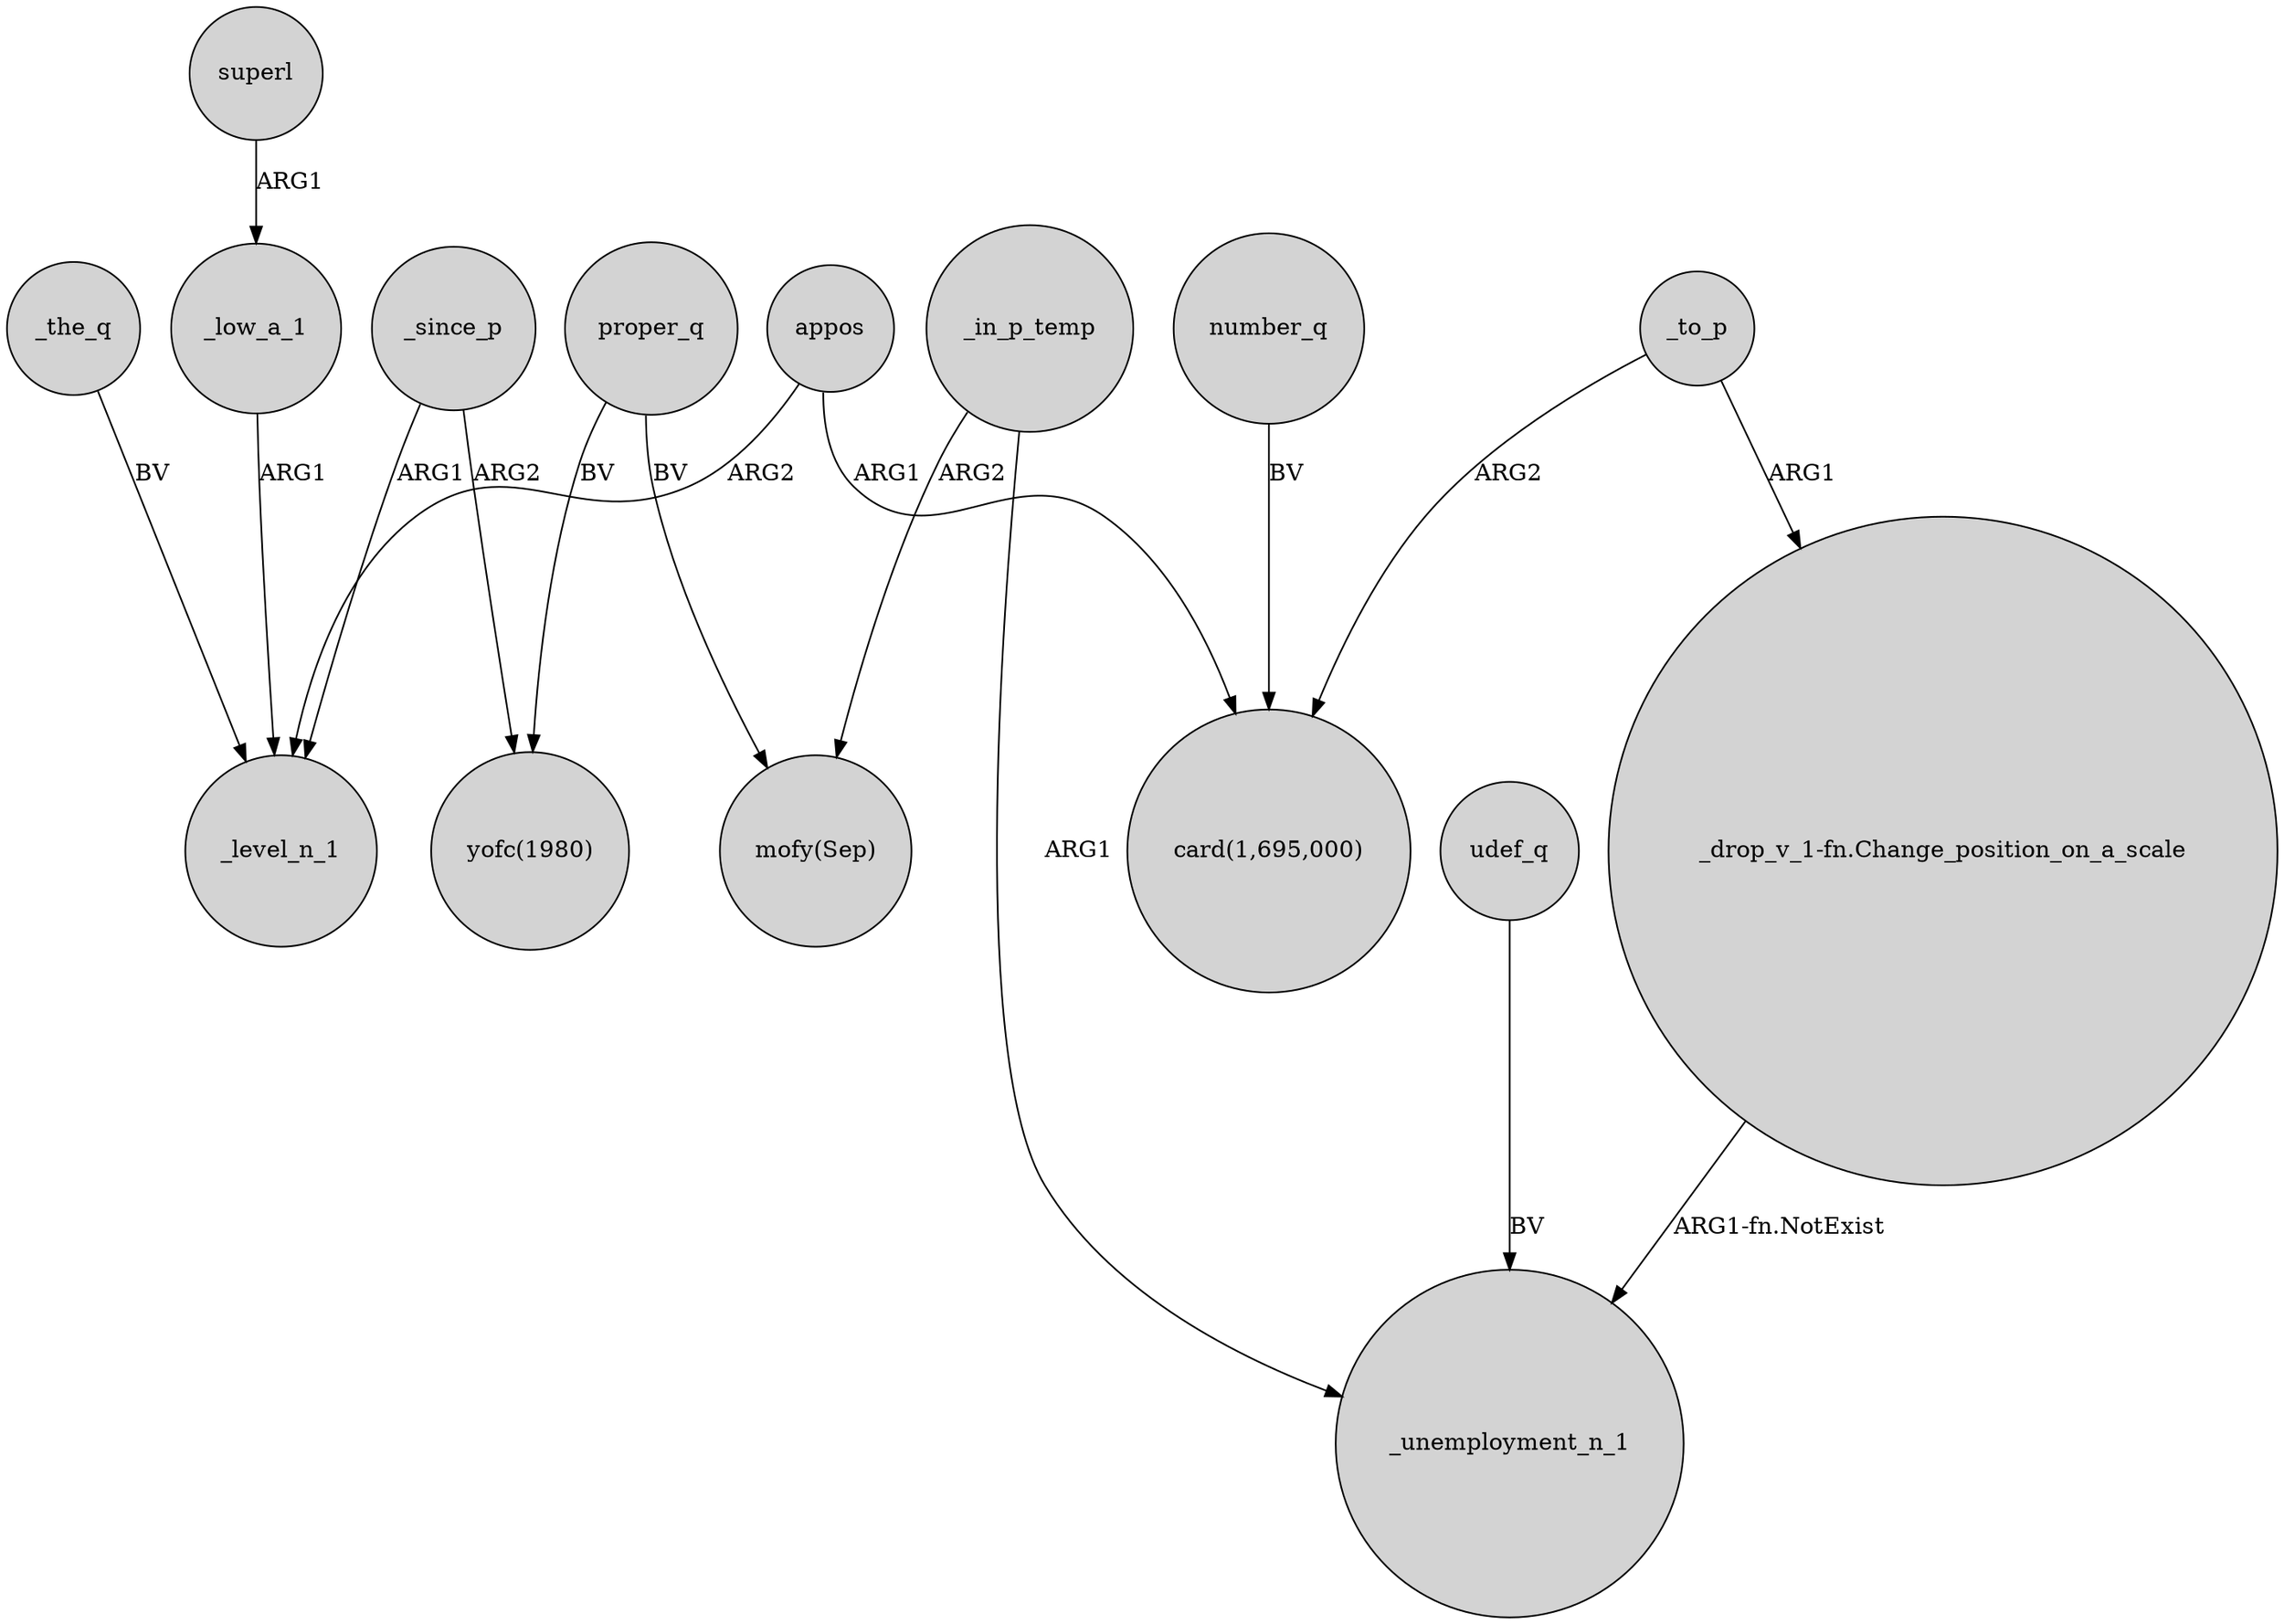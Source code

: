 digraph {
	node [shape=circle style=filled]
	appos -> _level_n_1 [label=ARG2]
	number_q -> "card(1,695,000)" [label=BV]
	superl -> _low_a_1 [label=ARG1]
	_since_p -> "yofc(1980)" [label=ARG2]
	_to_p -> "_drop_v_1-fn.Change_position_on_a_scale" [label=ARG1]
	proper_q -> "mofy(Sep)" [label=BV]
	_low_a_1 -> _level_n_1 [label=ARG1]
	_since_p -> _level_n_1 [label=ARG1]
	_the_q -> _level_n_1 [label=BV]
	_in_p_temp -> _unemployment_n_1 [label=ARG1]
	appos -> "card(1,695,000)" [label=ARG1]
	_in_p_temp -> "mofy(Sep)" [label=ARG2]
	_to_p -> "card(1,695,000)" [label=ARG2]
	proper_q -> "yofc(1980)" [label=BV]
	"_drop_v_1-fn.Change_position_on_a_scale" -> _unemployment_n_1 [label="ARG1-fn.NotExist"]
	udef_q -> _unemployment_n_1 [label=BV]
}

